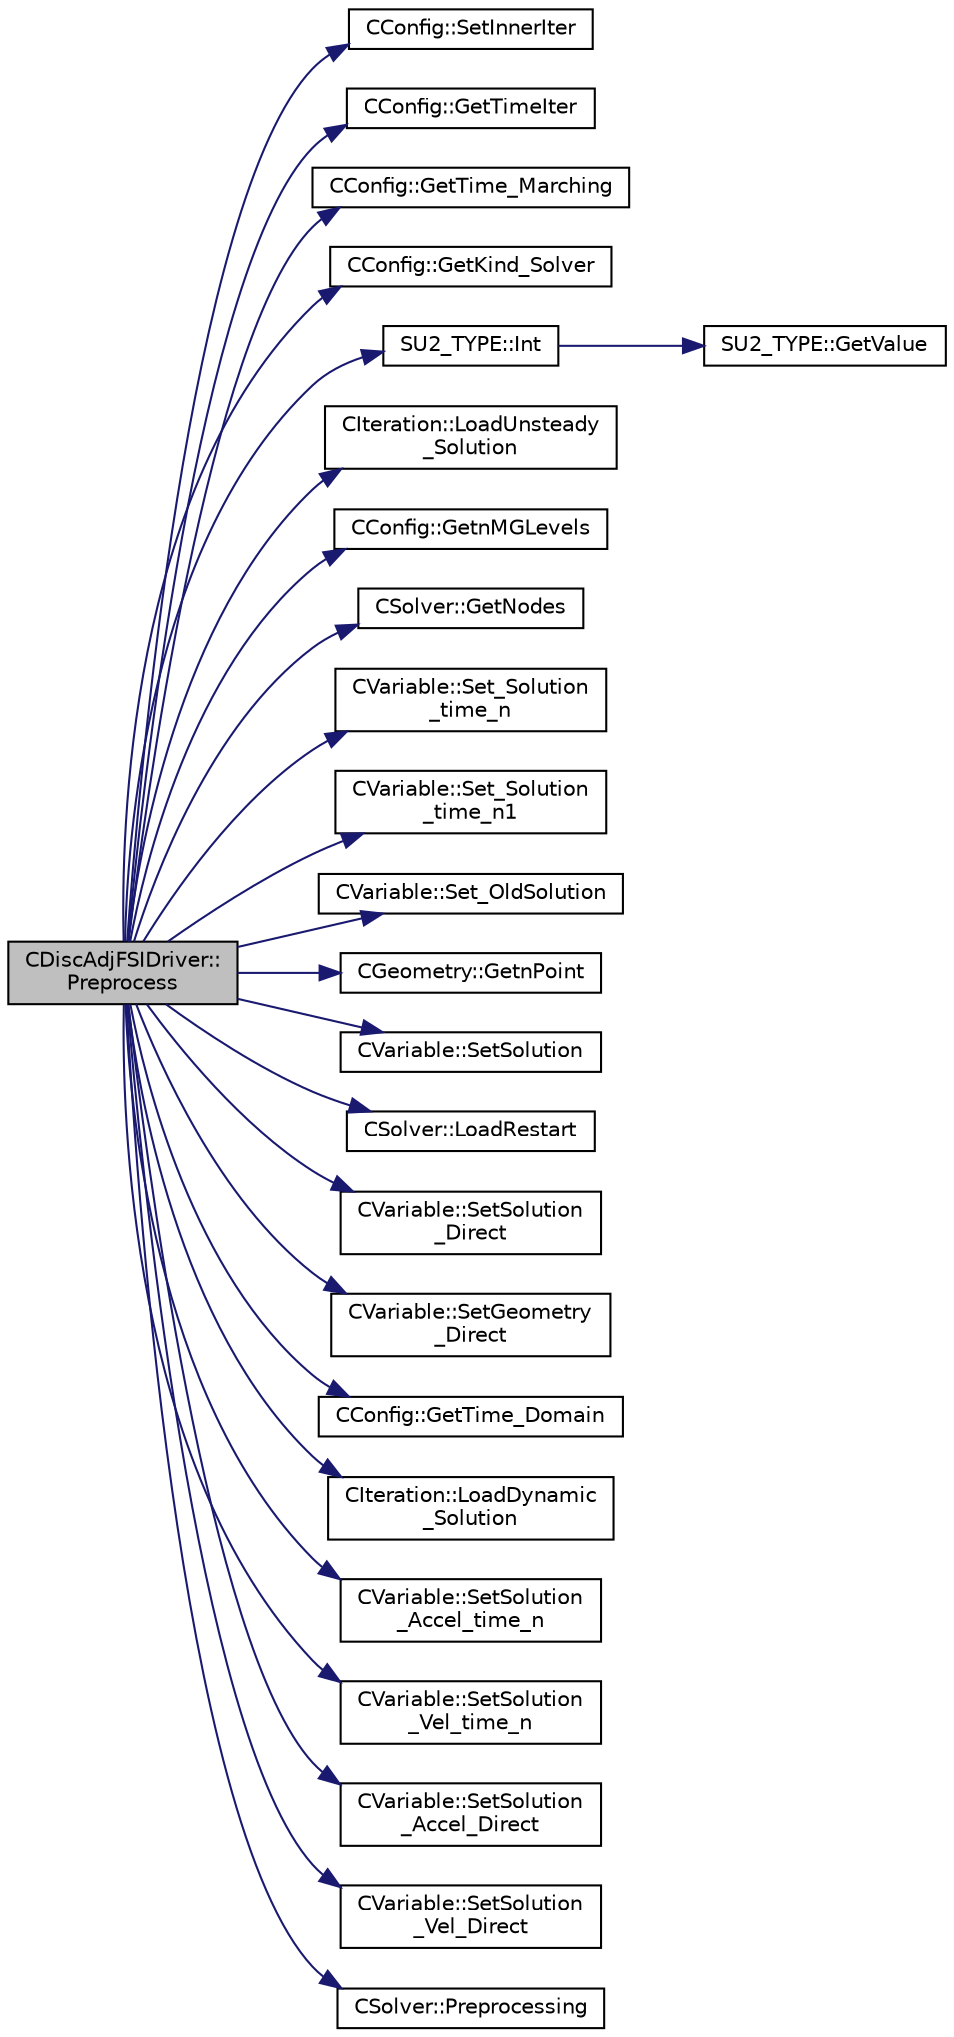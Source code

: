 digraph "CDiscAdjFSIDriver::Preprocess"
{
  edge [fontname="Helvetica",fontsize="10",labelfontname="Helvetica",labelfontsize="10"];
  node [fontname="Helvetica",fontsize="10",shape=record];
  rankdir="LR";
  Node1651 [label="CDiscAdjFSIDriver::\lPreprocess",height=0.2,width=0.4,color="black", fillcolor="grey75", style="filled", fontcolor="black"];
  Node1651 -> Node1652 [color="midnightblue",fontsize="10",style="solid",fontname="Helvetica"];
  Node1652 [label="CConfig::SetInnerIter",height=0.2,width=0.4,color="black", fillcolor="white", style="filled",URL="$class_c_config.html#af57608dd44a9211af952763a67cbb2dc",tooltip="Set the current FSI iteration number. "];
  Node1651 -> Node1653 [color="midnightblue",fontsize="10",style="solid",fontname="Helvetica"];
  Node1653 [label="CConfig::GetTimeIter",height=0.2,width=0.4,color="black", fillcolor="white", style="filled",URL="$class_c_config.html#aa659f28a1d71b0924944a9fb248e3d6e",tooltip="Get the current time iteration number. "];
  Node1651 -> Node1654 [color="midnightblue",fontsize="10",style="solid",fontname="Helvetica"];
  Node1654 [label="CConfig::GetTime_Marching",height=0.2,width=0.4,color="black", fillcolor="white", style="filled",URL="$class_c_config.html#a864d499ce740184803607801c47abda7",tooltip="Provides information about the time integration, and change the write in the output files information..."];
  Node1651 -> Node1655 [color="midnightblue",fontsize="10",style="solid",fontname="Helvetica"];
  Node1655 [label="CConfig::GetKind_Solver",height=0.2,width=0.4,color="black", fillcolor="white", style="filled",URL="$class_c_config.html#a0e2628fc803f14ec6179427ee02e8655",tooltip="Governing equations of the flow (it can be different from the run time equation). ..."];
  Node1651 -> Node1656 [color="midnightblue",fontsize="10",style="solid",fontname="Helvetica"];
  Node1656 [label="SU2_TYPE::Int",height=0.2,width=0.4,color="black", fillcolor="white", style="filled",URL="$namespace_s_u2___t_y_p_e.html#a6b48817766d8a6486caa2807a52f6bae",tooltip="Casts the primitive value to int (uses GetValue, already implemented for each type). "];
  Node1656 -> Node1657 [color="midnightblue",fontsize="10",style="solid",fontname="Helvetica"];
  Node1657 [label="SU2_TYPE::GetValue",height=0.2,width=0.4,color="black", fillcolor="white", style="filled",URL="$namespace_s_u2___t_y_p_e.html#a0ed43473f5a450ce028d088427bf10cb",tooltip="Get the (primitive) value of the datatype (needs to be implemented for each new type). "];
  Node1651 -> Node1658 [color="midnightblue",fontsize="10",style="solid",fontname="Helvetica"];
  Node1658 [label="CIteration::LoadUnsteady\l_Solution",height=0.2,width=0.4,color="black", fillcolor="white", style="filled",URL="$class_c_iteration.html#a1a50f2ed5f8a03ccd2646e52ad02df50"];
  Node1651 -> Node1659 [color="midnightblue",fontsize="10",style="solid",fontname="Helvetica"];
  Node1659 [label="CConfig::GetnMGLevels",height=0.2,width=0.4,color="black", fillcolor="white", style="filled",URL="$class_c_config.html#aea7f78497a5cd863bd065391232329fd",tooltip="Get the number of multigrid levels. "];
  Node1651 -> Node1660 [color="midnightblue",fontsize="10",style="solid",fontname="Helvetica"];
  Node1660 [label="CSolver::GetNodes",height=0.2,width=0.4,color="black", fillcolor="white", style="filled",URL="$class_c_solver.html#af3198e52a2ea377bb765647b5e697197",tooltip="Allow outside access to the nodes of the solver, containing conservatives, primitives, etc. "];
  Node1651 -> Node1661 [color="midnightblue",fontsize="10",style="solid",fontname="Helvetica"];
  Node1661 [label="CVariable::Set_Solution\l_time_n",height=0.2,width=0.4,color="black", fillcolor="white", style="filled",URL="$class_c_variable.html#abf55f051089ec13d9c0422ed3389a9dc",tooltip="Set the variable solution at time n. "];
  Node1651 -> Node1662 [color="midnightblue",fontsize="10",style="solid",fontname="Helvetica"];
  Node1662 [label="CVariable::Set_Solution\l_time_n1",height=0.2,width=0.4,color="black", fillcolor="white", style="filled",URL="$class_c_variable.html#a527a337871bb37c3bb2df40c2b946884",tooltip="Set the variable solution at time n-1. "];
  Node1651 -> Node1663 [color="midnightblue",fontsize="10",style="solid",fontname="Helvetica"];
  Node1663 [label="CVariable::Set_OldSolution",height=0.2,width=0.4,color="black", fillcolor="white", style="filled",URL="$class_c_variable.html#af7ab5687fab17a8840ebcbf1f1927634",tooltip="Set old variables to the value of the current variables. "];
  Node1651 -> Node1664 [color="midnightblue",fontsize="10",style="solid",fontname="Helvetica"];
  Node1664 [label="CGeometry::GetnPoint",height=0.2,width=0.4,color="black", fillcolor="white", style="filled",URL="$class_c_geometry.html#aa68b666b38f4d2c7021736ae86940f44",tooltip="Get number of points. "];
  Node1651 -> Node1665 [color="midnightblue",fontsize="10",style="solid",fontname="Helvetica"];
  Node1665 [label="CVariable::SetSolution",height=0.2,width=0.4,color="black", fillcolor="white", style="filled",URL="$class_c_variable.html#a22fbbd7bc6491672843000644a05c6a5",tooltip="Set the value of the solution, all variables. "];
  Node1651 -> Node1666 [color="midnightblue",fontsize="10",style="solid",fontname="Helvetica"];
  Node1666 [label="CSolver::LoadRestart",height=0.2,width=0.4,color="black", fillcolor="white", style="filled",URL="$class_c_solver.html#a61c87a4ff51926361e18797c49204e72",tooltip="A virtual member. "];
  Node1651 -> Node1667 [color="midnightblue",fontsize="10",style="solid",fontname="Helvetica"];
  Node1667 [label="CVariable::SetSolution\l_Direct",height=0.2,width=0.4,color="black", fillcolor="white", style="filled",URL="$class_c_variable.html#a9f3ef1f059e9a051019e34b2510e4873",tooltip="A virtual member. Set the direct solution for the adjoint solver. "];
  Node1651 -> Node1668 [color="midnightblue",fontsize="10",style="solid",fontname="Helvetica"];
  Node1668 [label="CVariable::SetGeometry\l_Direct",height=0.2,width=0.4,color="black", fillcolor="white", style="filled",URL="$class_c_variable.html#a43a8496b3612a18fdde1181d28bc8097",tooltip="A virtual member. Set the restart geometry (coordinate of the converged solution) ..."];
  Node1651 -> Node1669 [color="midnightblue",fontsize="10",style="solid",fontname="Helvetica"];
  Node1669 [label="CConfig::GetTime_Domain",height=0.2,width=0.4,color="black", fillcolor="white", style="filled",URL="$class_c_config.html#a6a11350b3c8d7577318be43cda6f7292",tooltip="Check if the multizone problem is solved for time domain. "];
  Node1651 -> Node1670 [color="midnightblue",fontsize="10",style="solid",fontname="Helvetica"];
  Node1670 [label="CIteration::LoadDynamic\l_Solution",height=0.2,width=0.4,color="black", fillcolor="white", style="filled",URL="$class_c_iteration.html#a5d8d786f6d55dfaee3a204fd622d2c94"];
  Node1651 -> Node1671 [color="midnightblue",fontsize="10",style="solid",fontname="Helvetica"];
  Node1671 [label="CVariable::SetSolution\l_Accel_time_n",height=0.2,width=0.4,color="black", fillcolor="white", style="filled",URL="$class_c_variable.html#a3448962f8d6a3867336dd139d552b225",tooltip="Set the value of the acceleration (Structural Analysis) at time n. "];
  Node1651 -> Node1672 [color="midnightblue",fontsize="10",style="solid",fontname="Helvetica"];
  Node1672 [label="CVariable::SetSolution\l_Vel_time_n",height=0.2,width=0.4,color="black", fillcolor="white", style="filled",URL="$class_c_variable.html#a889d87f62b6ffa72ca8b3f7cec792753",tooltip="Set the value of the velocity (Structural Analysis) at time n. "];
  Node1651 -> Node1673 [color="midnightblue",fontsize="10",style="solid",fontname="Helvetica"];
  Node1673 [label="CVariable::SetSolution\l_Accel_Direct",height=0.2,width=0.4,color="black", fillcolor="white", style="filled",URL="$class_c_variable.html#ab53103abcd5f7d0f13b1d9f2aafd7bd6",tooltip="A virtual member. Set the direct acceleration solution for the adjoint solver. "];
  Node1651 -> Node1674 [color="midnightblue",fontsize="10",style="solid",fontname="Helvetica"];
  Node1674 [label="CVariable::SetSolution\l_Vel_Direct",height=0.2,width=0.4,color="black", fillcolor="white", style="filled",URL="$class_c_variable.html#aca87560872da5f2996f083d7b4263335",tooltip="A virtual member. Set the direct velocity solution for the adjoint solver. "];
  Node1651 -> Node1675 [color="midnightblue",fontsize="10",style="solid",fontname="Helvetica"];
  Node1675 [label="CSolver::Preprocessing",height=0.2,width=0.4,color="black", fillcolor="white", style="filled",URL="$class_c_solver.html#a5c530a5946aeeceb039c841115dd4b9b",tooltip="A virtual member. "];
}
